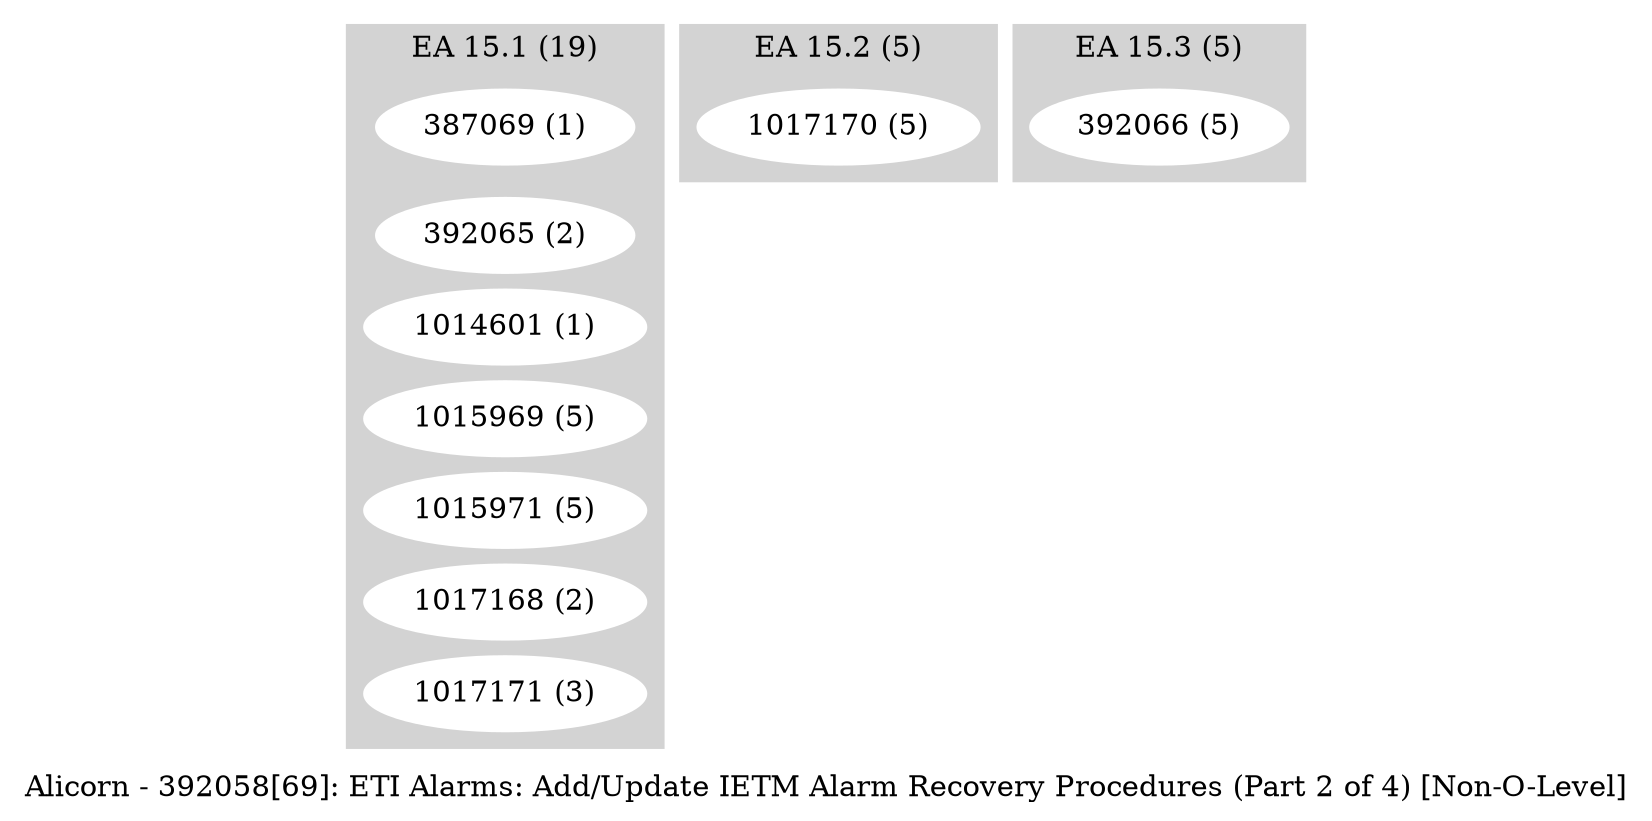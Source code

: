 digraph G {
    label = "Alicorn - 392058[69]: ETI Alarms: Add/Update IETM Alarm Recovery Procedures (Part 2 of 4) [Non-O-Level]";
    ranksep = .1
    subgraph cluster_1 {
        style=filled;
        color=lightgrey;
        node [style=filled,color=white];
        "387069 (1)" ->       
        "392065 (2)" ->       
        "1014601 (1)" ->       
        "1015969 (5)" ->       
        "1015971 (5)" ->       
        "1017168 (2)" ->       
        "1017171 (3)"
        [style=invis];
        label = "EA 15.1 (19)";
    }
    subgraph cluster_2 {
        style=filled;
        color=lightgrey;
        node [style=filled,color=white];
        "1017170 (5)"
        ;
        label = "EA 15.2 (5)";
    }
    subgraph cluster_3 {
        style=filled;
        color=lightgrey;
        node [style=filled,color=white];
        "392066 (5)"
        ;
        label = "EA 15.3 (5)";
    }
}
